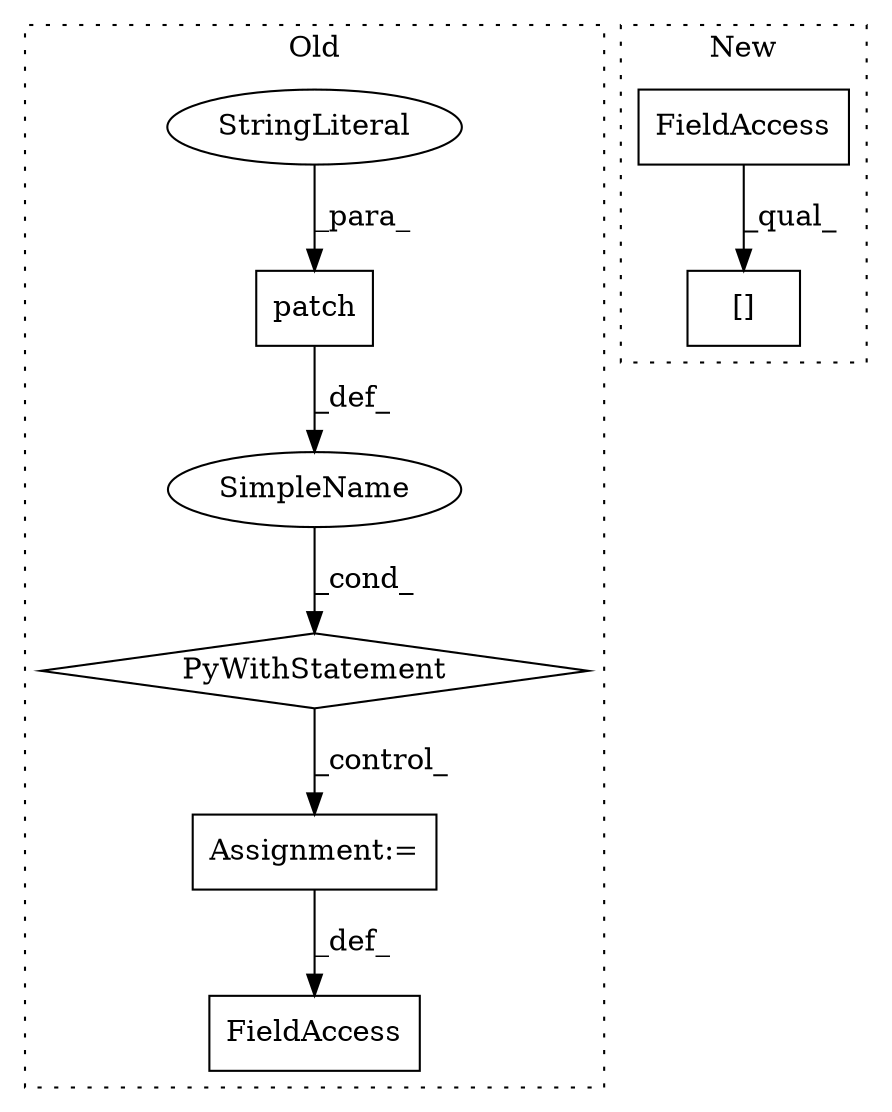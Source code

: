 digraph G {
subgraph cluster0 {
1 [label="patch" a="32" s="13319,13401" l="6,1" shape="box"];
3 [label="PyWithStatement" a="104" s="13304,13402" l="10,2" shape="diamond"];
5 [label="StringLiteral" a="45" s="13372" l="12" shape="ellipse"];
6 [label="SimpleName" a="42" s="" l="" shape="ellipse"];
7 [label="Assignment:=" a="7" s="13441" l="1" shape="box"];
8 [label="FieldAccess" a="22" s="13412" l="29" shape="box"];
label = "Old";
style="dotted";
}
subgraph cluster1 {
2 [label="[]" a="2" s="13096,13117" l="12,1" shape="box"];
4 [label="FieldAccess" a="22" s="13096" l="11" shape="box"];
label = "New";
style="dotted";
}
1 -> 6 [label="_def_"];
3 -> 7 [label="_control_"];
4 -> 2 [label="_qual_"];
5 -> 1 [label="_para_"];
6 -> 3 [label="_cond_"];
7 -> 8 [label="_def_"];
}